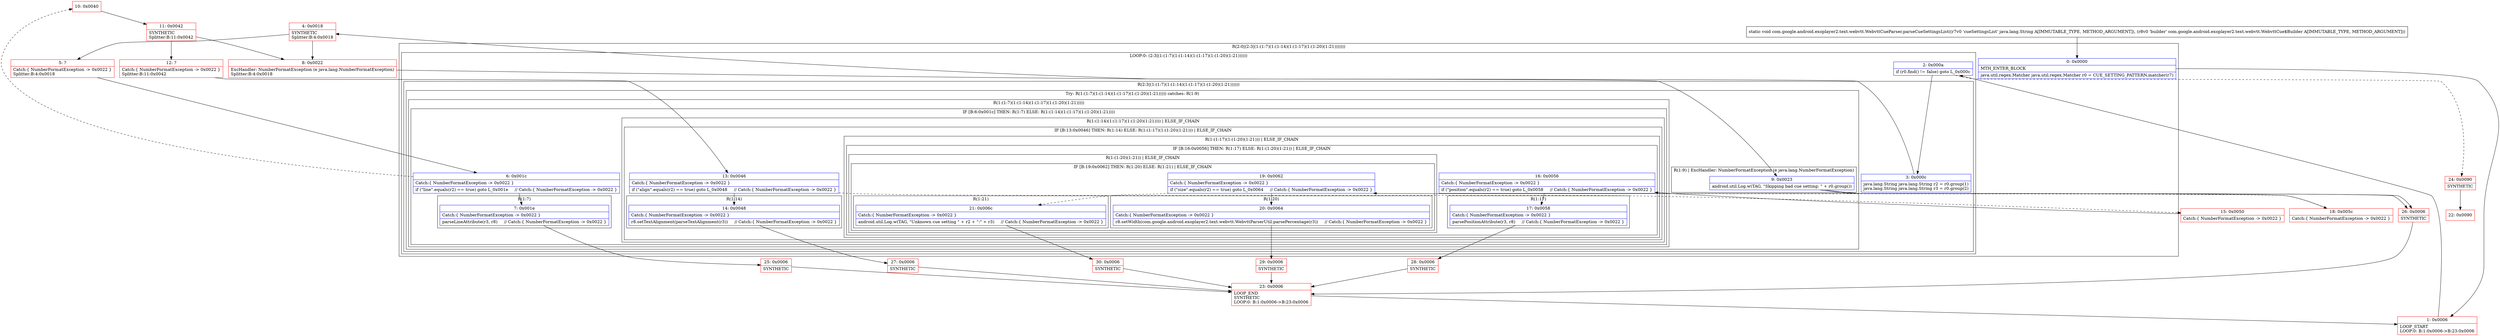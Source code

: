 digraph "CFG forcom.google.android.exoplayer2.text.webvtt.WebvttCueParser.parseCueSettingsList(Ljava\/lang\/String;Lcom\/google\/android\/exoplayer2\/text\/webvtt\/WebvttCue$Builder;)V" {
subgraph cluster_Region_1919265492 {
label = "R(2:0|(2:3|(1:(1:7)(1:(1:14)(1:(1:17)(1:(1:20)(1:21)))))))";
node [shape=record,color=blue];
Node_0 [shape=record,label="{0\:\ 0x0000|MTH_ENTER_BLOCK\l|java.util.regex.Matcher java.util.regex.Matcher r0 = CUE_SETTING_PATTERN.matcher(r7)\l}"];
subgraph cluster_LoopRegion_898157501 {
label = "LOOP:0: (2:3|(1:(1:7)(1:(1:14)(1:(1:17)(1:(1:20)(1:21))))))";
node [shape=record,color=blue];
Node_2 [shape=record,label="{2\:\ 0x000a|if (r0.find() != false) goto L_0x000c\l}"];
subgraph cluster_Region_1912801268 {
label = "R(2:3|(1:(1:7)(1:(1:14)(1:(1:17)(1:(1:20)(1:21))))))";
node [shape=record,color=blue];
Node_3 [shape=record,label="{3\:\ 0x000c|java.lang.String java.lang.String r2 = r0.group(1)\ljava.lang.String java.lang.String r3 = r0.group(2)\l}"];
subgraph cluster_TryCatchRegion_251970663 {
label = "Try: R(1:(1:7)(1:(1:14)(1:(1:17)(1:(1:20)(1:21))))) catches: R(1:9)";
node [shape=record,color=blue];
subgraph cluster_Region_892905683 {
label = "R(1:(1:7)(1:(1:14)(1:(1:17)(1:(1:20)(1:21)))))";
node [shape=record,color=blue];
subgraph cluster_IfRegion_1715755077 {
label = "IF [B:6:0x001c] THEN: R(1:7) ELSE: R(1:(1:14)(1:(1:17)(1:(1:20)(1:21))))";
node [shape=record,color=blue];
Node_6 [shape=record,label="{6\:\ 0x001c|Catch:\{ NumberFormatException \-\> 0x0022 \}\l|if (\"line\".equals(r2) == true) goto L_0x001e     \/\/ Catch:\{ NumberFormatException \-\> 0x0022 \}\l}"];
subgraph cluster_Region_1097013670 {
label = "R(1:7)";
node [shape=record,color=blue];
Node_7 [shape=record,label="{7\:\ 0x001e|Catch:\{ NumberFormatException \-\> 0x0022 \}\l|parseLineAttribute(r3, r8)     \/\/ Catch:\{ NumberFormatException \-\> 0x0022 \}\l}"];
}
subgraph cluster_Region_2089417861 {
label = "R(1:(1:14)(1:(1:17)(1:(1:20)(1:21)))) | ELSE_IF_CHAIN\l";
node [shape=record,color=blue];
subgraph cluster_IfRegion_358789651 {
label = "IF [B:13:0x0046] THEN: R(1:14) ELSE: R(1:(1:17)(1:(1:20)(1:21))) | ELSE_IF_CHAIN\l";
node [shape=record,color=blue];
Node_13 [shape=record,label="{13\:\ 0x0046|Catch:\{ NumberFormatException \-\> 0x0022 \}\l|if (\"align\".equals(r2) == true) goto L_0x0048     \/\/ Catch:\{ NumberFormatException \-\> 0x0022 \}\l}"];
subgraph cluster_Region_534159661 {
label = "R(1:14)";
node [shape=record,color=blue];
Node_14 [shape=record,label="{14\:\ 0x0048|Catch:\{ NumberFormatException \-\> 0x0022 \}\l|r8.setTextAlignment(parseTextAlignment(r3))     \/\/ Catch:\{ NumberFormatException \-\> 0x0022 \}\l}"];
}
subgraph cluster_Region_88153368 {
label = "R(1:(1:17)(1:(1:20)(1:21))) | ELSE_IF_CHAIN\l";
node [shape=record,color=blue];
subgraph cluster_IfRegion_2142514156 {
label = "IF [B:16:0x0056] THEN: R(1:17) ELSE: R(1:(1:20)(1:21)) | ELSE_IF_CHAIN\l";
node [shape=record,color=blue];
Node_16 [shape=record,label="{16\:\ 0x0056|Catch:\{ NumberFormatException \-\> 0x0022 \}\l|if (\"position\".equals(r2) == true) goto L_0x0058     \/\/ Catch:\{ NumberFormatException \-\> 0x0022 \}\l}"];
subgraph cluster_Region_65021898 {
label = "R(1:17)";
node [shape=record,color=blue];
Node_17 [shape=record,label="{17\:\ 0x0058|Catch:\{ NumberFormatException \-\> 0x0022 \}\l|parsePositionAttribute(r3, r8)     \/\/ Catch:\{ NumberFormatException \-\> 0x0022 \}\l}"];
}
subgraph cluster_Region_751818283 {
label = "R(1:(1:20)(1:21)) | ELSE_IF_CHAIN\l";
node [shape=record,color=blue];
subgraph cluster_IfRegion_97726242 {
label = "IF [B:19:0x0062] THEN: R(1:20) ELSE: R(1:21) | ELSE_IF_CHAIN\l";
node [shape=record,color=blue];
Node_19 [shape=record,label="{19\:\ 0x0062|Catch:\{ NumberFormatException \-\> 0x0022 \}\l|if (\"size\".equals(r2) == true) goto L_0x0064     \/\/ Catch:\{ NumberFormatException \-\> 0x0022 \}\l}"];
subgraph cluster_Region_1291045546 {
label = "R(1:20)";
node [shape=record,color=blue];
Node_20 [shape=record,label="{20\:\ 0x0064|Catch:\{ NumberFormatException \-\> 0x0022 \}\l|r8.setWidth(com.google.android.exoplayer2.text.webvtt.WebvttParserUtil.parsePercentage(r3))     \/\/ Catch:\{ NumberFormatException \-\> 0x0022 \}\l}"];
}
subgraph cluster_Region_1100077485 {
label = "R(1:21)";
node [shape=record,color=blue];
Node_21 [shape=record,label="{21\:\ 0x006c|Catch:\{ NumberFormatException \-\> 0x0022 \}\l|android.util.Log.w(TAG, \"Unknown cue setting \" + r2 + \":\" + r3)     \/\/ Catch:\{ NumberFormatException \-\> 0x0022 \}\l}"];
}
}
}
}
}
}
}
}
}
subgraph cluster_Region_958953150 {
label = "R(1:9) | ExcHandler: NumberFormatException (e java.lang.NumberFormatException)\l";
node [shape=record,color=blue];
Node_9 [shape=record,label="{9\:\ 0x0023|android.util.Log.w(TAG, \"Skipping bad cue setting: \" + r0.group())\l}"];
}
}
}
}
}
subgraph cluster_Region_958953150 {
label = "R(1:9) | ExcHandler: NumberFormatException (e java.lang.NumberFormatException)\l";
node [shape=record,color=blue];
Node_9 [shape=record,label="{9\:\ 0x0023|android.util.Log.w(TAG, \"Skipping bad cue setting: \" + r0.group())\l}"];
}
Node_1 [shape=record,color=red,label="{1\:\ 0x0006|LOOP_START\lLOOP:0: B:1:0x0006\-\>B:23:0x0006\l}"];
Node_4 [shape=record,color=red,label="{4\:\ 0x0018|SYNTHETIC\lSplitter:B:4:0x0018\l}"];
Node_5 [shape=record,color=red,label="{5\:\ ?|Catch:\{ NumberFormatException \-\> 0x0022 \}\lSplitter:B:4:0x0018\l}"];
Node_8 [shape=record,color=red,label="{8\:\ 0x0022|ExcHandler: NumberFormatException (e java.lang.NumberFormatException)\lSplitter:B:4:0x0018\l}"];
Node_10 [shape=record,color=red,label="{10\:\ 0x0040}"];
Node_11 [shape=record,color=red,label="{11\:\ 0x0042|SYNTHETIC\lSplitter:B:11:0x0042\l}"];
Node_12 [shape=record,color=red,label="{12\:\ ?|Catch:\{ NumberFormatException \-\> 0x0022 \}\lSplitter:B:11:0x0042\l}"];
Node_15 [shape=record,color=red,label="{15\:\ 0x0050|Catch:\{ NumberFormatException \-\> 0x0022 \}\l}"];
Node_18 [shape=record,color=red,label="{18\:\ 0x005c|Catch:\{ NumberFormatException \-\> 0x0022 \}\l}"];
Node_22 [shape=record,color=red,label="{22\:\ 0x0090}"];
Node_23 [shape=record,color=red,label="{23\:\ 0x0006|LOOP_END\lSYNTHETIC\lLOOP:0: B:1:0x0006\-\>B:23:0x0006\l}"];
Node_24 [shape=record,color=red,label="{24\:\ 0x0090|SYNTHETIC\l}"];
Node_25 [shape=record,color=red,label="{25\:\ 0x0006|SYNTHETIC\l}"];
Node_26 [shape=record,color=red,label="{26\:\ 0x0006|SYNTHETIC\l}"];
Node_27 [shape=record,color=red,label="{27\:\ 0x0006|SYNTHETIC\l}"];
Node_28 [shape=record,color=red,label="{28\:\ 0x0006|SYNTHETIC\l}"];
Node_29 [shape=record,color=red,label="{29\:\ 0x0006|SYNTHETIC\l}"];
Node_30 [shape=record,color=red,label="{30\:\ 0x0006|SYNTHETIC\l}"];
MethodNode[shape=record,label="{static void com.google.android.exoplayer2.text.webvtt.WebvttCueParser.parseCueSettingsList((r7v0 'cueSettingsList' java.lang.String A[IMMUTABLE_TYPE, METHOD_ARGUMENT]), (r8v0 'builder' com.google.android.exoplayer2.text.webvtt.WebvttCue$Builder A[IMMUTABLE_TYPE, METHOD_ARGUMENT])) }"];
MethodNode -> Node_0;
Node_0 -> Node_1;
Node_2 -> Node_3;
Node_2 -> Node_24[style=dashed];
Node_3 -> Node_4;
Node_6 -> Node_7;
Node_6 -> Node_10[style=dashed];
Node_7 -> Node_25;
Node_13 -> Node_14;
Node_13 -> Node_15[style=dashed];
Node_14 -> Node_27;
Node_16 -> Node_17;
Node_16 -> Node_18[style=dashed];
Node_17 -> Node_28;
Node_19 -> Node_20;
Node_19 -> Node_21[style=dashed];
Node_20 -> Node_29;
Node_21 -> Node_30;
Node_9 -> Node_26;
Node_9 -> Node_26;
Node_1 -> Node_2;
Node_4 -> Node_5;
Node_4 -> Node_8;
Node_5 -> Node_6;
Node_8 -> Node_9;
Node_10 -> Node_11;
Node_11 -> Node_12;
Node_11 -> Node_8;
Node_12 -> Node_13;
Node_15 -> Node_16;
Node_18 -> Node_19;
Node_23 -> Node_1;
Node_24 -> Node_22;
Node_25 -> Node_23;
Node_26 -> Node_23;
Node_27 -> Node_23;
Node_28 -> Node_23;
Node_29 -> Node_23;
Node_30 -> Node_23;
}

